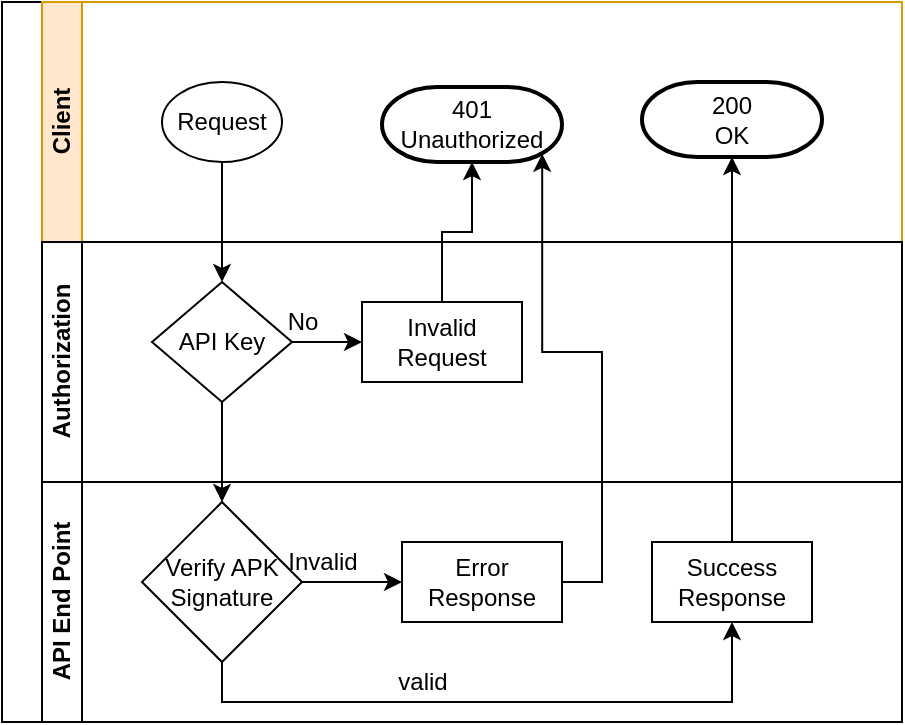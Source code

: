 <mxfile version="20.6.0" type="github">
  <diagram id="prtHgNgQTEPvFCAcTncT" name="Page-1">
    <mxGraphModel dx="782" dy="468" grid="1" gridSize="10" guides="1" tooltips="1" connect="1" arrows="1" fold="1" page="1" pageScale="1" pageWidth="827" pageHeight="1169" math="0" shadow="0">
      <root>
        <mxCell id="0" />
        <mxCell id="1" parent="0" />
        <mxCell id="dNxyNK7c78bLwvsdeMH5-19" value="" style="swimlane;html=1;childLayout=stackLayout;resizeParent=1;resizeParentMax=0;horizontal=0;startSize=20;horizontalStack=0;movable=1;resizable=1;rotatable=1;deletable=1;editable=1;connectable=1;" parent="1" vertex="1">
          <mxGeometry x="120" y="120" width="450" height="360" as="geometry">
            <mxRectangle x="120" y="120" width="40" height="60" as="alternateBounds" />
          </mxGeometry>
        </mxCell>
        <mxCell id="dNxyNK7c78bLwvsdeMH5-20" value="Client" style="swimlane;html=1;startSize=20;horizontal=0;fillColor=#ffe6cc;strokeColor=#d79b00;fontFamily=Helvetica;" parent="dNxyNK7c78bLwvsdeMH5-19" vertex="1">
          <mxGeometry x="20" width="430" height="120" as="geometry" />
        </mxCell>
        <mxCell id="dNxyNK7c78bLwvsdeMH5-23" value="Request" style="ellipse;whiteSpace=wrap;html=1;" parent="dNxyNK7c78bLwvsdeMH5-20" vertex="1">
          <mxGeometry x="60" y="40" width="60" height="40" as="geometry" />
        </mxCell>
        <mxCell id="y7NxeHVMtQbQtt8K3yCQ-18" value="401 Unauthorized" style="strokeWidth=2;html=1;shape=mxgraph.flowchart.terminator;whiteSpace=wrap;fontFamily=Helvetica;" vertex="1" parent="dNxyNK7c78bLwvsdeMH5-20">
          <mxGeometry x="170" y="42.5" width="90" height="37.5" as="geometry" />
        </mxCell>
        <mxCell id="y7NxeHVMtQbQtt8K3yCQ-36" value="200&lt;br&gt;OK" style="strokeWidth=2;html=1;shape=mxgraph.flowchart.terminator;whiteSpace=wrap;fontFamily=Helvetica;" vertex="1" parent="dNxyNK7c78bLwvsdeMH5-20">
          <mxGeometry x="300" y="40" width="90" height="37.5" as="geometry" />
        </mxCell>
        <mxCell id="dNxyNK7c78bLwvsdeMH5-21" value="Authorization" style="swimlane;html=1;startSize=20;horizontal=0;" parent="dNxyNK7c78bLwvsdeMH5-19" vertex="1">
          <mxGeometry x="20" y="120" width="430" height="120" as="geometry" />
        </mxCell>
        <mxCell id="y7NxeHVMtQbQtt8K3yCQ-19" style="edgeStyle=orthogonalEdgeStyle;rounded=0;orthogonalLoop=1;jettySize=auto;html=1;exitX=1;exitY=0.5;exitDx=0;exitDy=0;fontFamily=Helvetica;" edge="1" parent="dNxyNK7c78bLwvsdeMH5-21" source="dNxyNK7c78bLwvsdeMH5-28" target="dNxyNK7c78bLwvsdeMH5-24">
          <mxGeometry relative="1" as="geometry" />
        </mxCell>
        <mxCell id="dNxyNK7c78bLwvsdeMH5-28" value="API Key" style="rhombus;whiteSpace=wrap;html=1;fontFamily=Helvetica;fontSize=12;fontColor=#000000;align=center;" parent="dNxyNK7c78bLwvsdeMH5-21" vertex="1">
          <mxGeometry x="55" y="20" width="70" height="60" as="geometry" />
        </mxCell>
        <mxCell id="dNxyNK7c78bLwvsdeMH5-24" value="Invalid Request" style="rounded=0;whiteSpace=wrap;html=1;fontFamily=Helvetica;fontSize=12;fontColor=#000000;align=center;" parent="dNxyNK7c78bLwvsdeMH5-21" vertex="1">
          <mxGeometry x="160" y="30" width="80" height="40" as="geometry" />
        </mxCell>
        <mxCell id="dNxyNK7c78bLwvsdeMH5-22" value="API End Point" style="swimlane;html=1;startSize=20;horizontal=0;" parent="dNxyNK7c78bLwvsdeMH5-19" vertex="1">
          <mxGeometry x="20" y="240" width="430" height="120" as="geometry" />
        </mxCell>
        <mxCell id="dNxyNK7c78bLwvsdeMH5-34" value="Error Response" style="rounded=0;whiteSpace=wrap;html=1;fontFamily=Helvetica;fontSize=12;fontColor=#000000;align=center;" parent="dNxyNK7c78bLwvsdeMH5-22" vertex="1">
          <mxGeometry x="180" y="30" width="80" height="40" as="geometry" />
        </mxCell>
        <mxCell id="y7NxeHVMtQbQtt8K3yCQ-30" style="edgeStyle=orthogonalEdgeStyle;rounded=0;orthogonalLoop=1;jettySize=auto;html=1;exitX=1;exitY=0.5;exitDx=0;exitDy=0;entryX=0;entryY=0.5;entryDx=0;entryDy=0;fontFamily=Helvetica;" edge="1" parent="dNxyNK7c78bLwvsdeMH5-22" source="y7NxeHVMtQbQtt8K3yCQ-28" target="dNxyNK7c78bLwvsdeMH5-34">
          <mxGeometry relative="1" as="geometry" />
        </mxCell>
        <mxCell id="y7NxeHVMtQbQtt8K3yCQ-34" style="edgeStyle=orthogonalEdgeStyle;rounded=0;orthogonalLoop=1;jettySize=auto;html=1;exitX=0.5;exitY=1;exitDx=0;exitDy=0;entryX=0.5;entryY=1;entryDx=0;entryDy=0;fontFamily=Helvetica;" edge="1" parent="dNxyNK7c78bLwvsdeMH5-22" source="y7NxeHVMtQbQtt8K3yCQ-28" target="y7NxeHVMtQbQtt8K3yCQ-32">
          <mxGeometry relative="1" as="geometry" />
        </mxCell>
        <mxCell id="y7NxeHVMtQbQtt8K3yCQ-28" value="Verify APK&lt;br&gt;Signature" style="rhombus;whiteSpace=wrap;html=1;fontFamily=Helvetica;" vertex="1" parent="dNxyNK7c78bLwvsdeMH5-22">
          <mxGeometry x="50" y="10" width="80" height="80" as="geometry" />
        </mxCell>
        <mxCell id="y7NxeHVMtQbQtt8K3yCQ-32" value="Success Response" style="rounded=0;whiteSpace=wrap;html=1;fontFamily=Helvetica;fontSize=12;fontColor=#000000;align=center;" vertex="1" parent="dNxyNK7c78bLwvsdeMH5-22">
          <mxGeometry x="305" y="30" width="80" height="40" as="geometry" />
        </mxCell>
        <mxCell id="y7NxeHVMtQbQtt8K3yCQ-17" style="edgeStyle=orthogonalEdgeStyle;rounded=0;orthogonalLoop=1;jettySize=auto;html=1;fontFamily=Helvetica;" edge="1" parent="dNxyNK7c78bLwvsdeMH5-19" source="dNxyNK7c78bLwvsdeMH5-23" target="dNxyNK7c78bLwvsdeMH5-28">
          <mxGeometry relative="1" as="geometry" />
        </mxCell>
        <mxCell id="y7NxeHVMtQbQtt8K3yCQ-20" style="edgeStyle=orthogonalEdgeStyle;rounded=0;orthogonalLoop=1;jettySize=auto;html=1;exitX=0.5;exitY=0;exitDx=0;exitDy=0;entryX=0.5;entryY=1;entryDx=0;entryDy=0;entryPerimeter=0;fontFamily=Helvetica;" edge="1" parent="dNxyNK7c78bLwvsdeMH5-19" source="dNxyNK7c78bLwvsdeMH5-24" target="y7NxeHVMtQbQtt8K3yCQ-18">
          <mxGeometry relative="1" as="geometry" />
        </mxCell>
        <mxCell id="y7NxeHVMtQbQtt8K3yCQ-29" style="edgeStyle=orthogonalEdgeStyle;rounded=0;orthogonalLoop=1;jettySize=auto;html=1;exitX=0.5;exitY=1;exitDx=0;exitDy=0;entryX=0.5;entryY=0;entryDx=0;entryDy=0;fontFamily=Helvetica;" edge="1" parent="dNxyNK7c78bLwvsdeMH5-19" source="dNxyNK7c78bLwvsdeMH5-28" target="y7NxeHVMtQbQtt8K3yCQ-28">
          <mxGeometry relative="1" as="geometry" />
        </mxCell>
        <mxCell id="y7NxeHVMtQbQtt8K3yCQ-38" style="edgeStyle=orthogonalEdgeStyle;rounded=0;orthogonalLoop=1;jettySize=auto;html=1;exitX=1;exitY=0.5;exitDx=0;exitDy=0;fontFamily=Helvetica;entryX=0.89;entryY=0.89;entryDx=0;entryDy=0;entryPerimeter=0;" edge="1" parent="dNxyNK7c78bLwvsdeMH5-19" source="dNxyNK7c78bLwvsdeMH5-34" target="y7NxeHVMtQbQtt8K3yCQ-18">
          <mxGeometry relative="1" as="geometry">
            <mxPoint x="250" y="80" as="targetPoint" />
          </mxGeometry>
        </mxCell>
        <mxCell id="y7NxeHVMtQbQtt8K3yCQ-39" style="edgeStyle=orthogonalEdgeStyle;rounded=0;orthogonalLoop=1;jettySize=auto;html=1;exitX=0.5;exitY=0;exitDx=0;exitDy=0;fontFamily=Helvetica;" edge="1" parent="dNxyNK7c78bLwvsdeMH5-19" source="y7NxeHVMtQbQtt8K3yCQ-32" target="y7NxeHVMtQbQtt8K3yCQ-36">
          <mxGeometry relative="1" as="geometry" />
        </mxCell>
        <mxCell id="y7NxeHVMtQbQtt8K3yCQ-21" value="No" style="text;html=1;align=center;verticalAlign=middle;resizable=0;points=[];autosize=1;strokeColor=none;fillColor=none;fontFamily=Helvetica;" vertex="1" parent="1">
          <mxGeometry x="250" y="265" width="40" height="30" as="geometry" />
        </mxCell>
        <mxCell id="y7NxeHVMtQbQtt8K3yCQ-31" value="Invalid" style="text;html=1;align=center;verticalAlign=middle;resizable=0;points=[];autosize=1;strokeColor=none;fillColor=none;fontFamily=Helvetica;" vertex="1" parent="1">
          <mxGeometry x="250" y="385" width="60" height="30" as="geometry" />
        </mxCell>
        <mxCell id="y7NxeHVMtQbQtt8K3yCQ-35" value="valid" style="text;html=1;align=center;verticalAlign=middle;resizable=0;points=[];autosize=1;strokeColor=none;fillColor=none;fontFamily=Helvetica;" vertex="1" parent="1">
          <mxGeometry x="305" y="445" width="50" height="30" as="geometry" />
        </mxCell>
      </root>
    </mxGraphModel>
  </diagram>
</mxfile>
